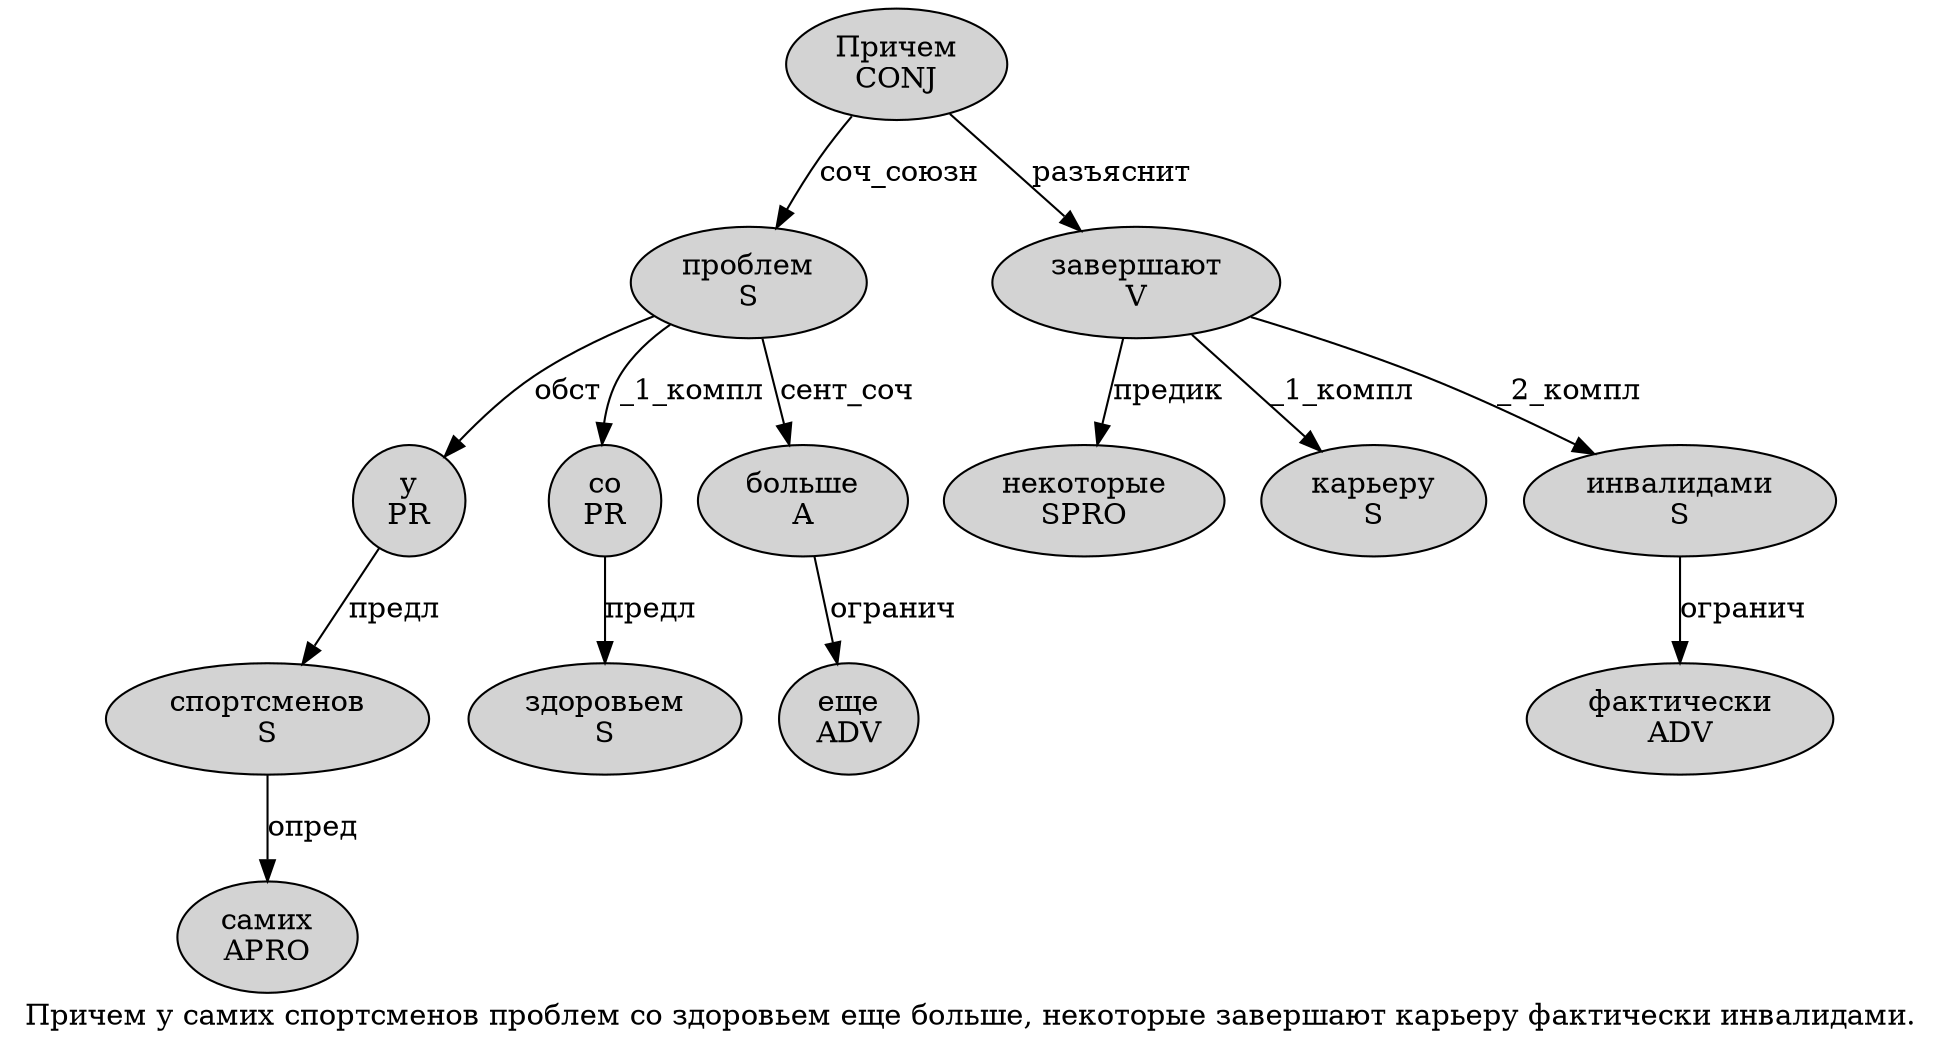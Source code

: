 digraph SENTENCE_3746 {
	graph [label="Причем у самих спортсменов проблем со здоровьем еще больше, некоторые завершают карьеру фактически инвалидами."]
	node [style=filled]
		0 [label="Причем
CONJ" color="" fillcolor=lightgray penwidth=1 shape=ellipse]
		1 [label="у
PR" color="" fillcolor=lightgray penwidth=1 shape=ellipse]
		2 [label="самих
APRO" color="" fillcolor=lightgray penwidth=1 shape=ellipse]
		3 [label="спортсменов
S" color="" fillcolor=lightgray penwidth=1 shape=ellipse]
		4 [label="проблем
S" color="" fillcolor=lightgray penwidth=1 shape=ellipse]
		5 [label="со
PR" color="" fillcolor=lightgray penwidth=1 shape=ellipse]
		6 [label="здоровьем
S" color="" fillcolor=lightgray penwidth=1 shape=ellipse]
		7 [label="еще
ADV" color="" fillcolor=lightgray penwidth=1 shape=ellipse]
		8 [label="больше
A" color="" fillcolor=lightgray penwidth=1 shape=ellipse]
		10 [label="некоторые
SPRO" color="" fillcolor=lightgray penwidth=1 shape=ellipse]
		11 [label="завершают
V" color="" fillcolor=lightgray penwidth=1 shape=ellipse]
		12 [label="карьеру
S" color="" fillcolor=lightgray penwidth=1 shape=ellipse]
		13 [label="фактически
ADV" color="" fillcolor=lightgray penwidth=1 shape=ellipse]
		14 [label="инвалидами
S" color="" fillcolor=lightgray penwidth=1 shape=ellipse]
			4 -> 1 [label="обст"]
			4 -> 5 [label="_1_компл"]
			4 -> 8 [label="сент_соч"]
			1 -> 3 [label="предл"]
			8 -> 7 [label="огранич"]
			14 -> 13 [label="огранич"]
			5 -> 6 [label="предл"]
			0 -> 4 [label="соч_союзн"]
			0 -> 11 [label="разъяснит"]
			3 -> 2 [label="опред"]
			11 -> 10 [label="предик"]
			11 -> 12 [label="_1_компл"]
			11 -> 14 [label="_2_компл"]
}